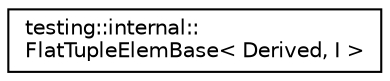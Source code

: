 digraph "Graphical Class Hierarchy"
{
 // INTERACTIVE_SVG=YES
 // LATEX_PDF_SIZE
  edge [fontname="Helvetica",fontsize="10",labelfontname="Helvetica",labelfontsize="10"];
  node [fontname="Helvetica",fontsize="10",shape=record];
  rankdir="LR";
  Node0 [label="testing::internal::\lFlatTupleElemBase\< Derived, I \>",height=0.2,width=0.4,color="black", fillcolor="white", style="filled",URL="$da/d65/structtesting_1_1internal_1_1_flat_tuple_elem_base.html",tooltip=" "];
}
